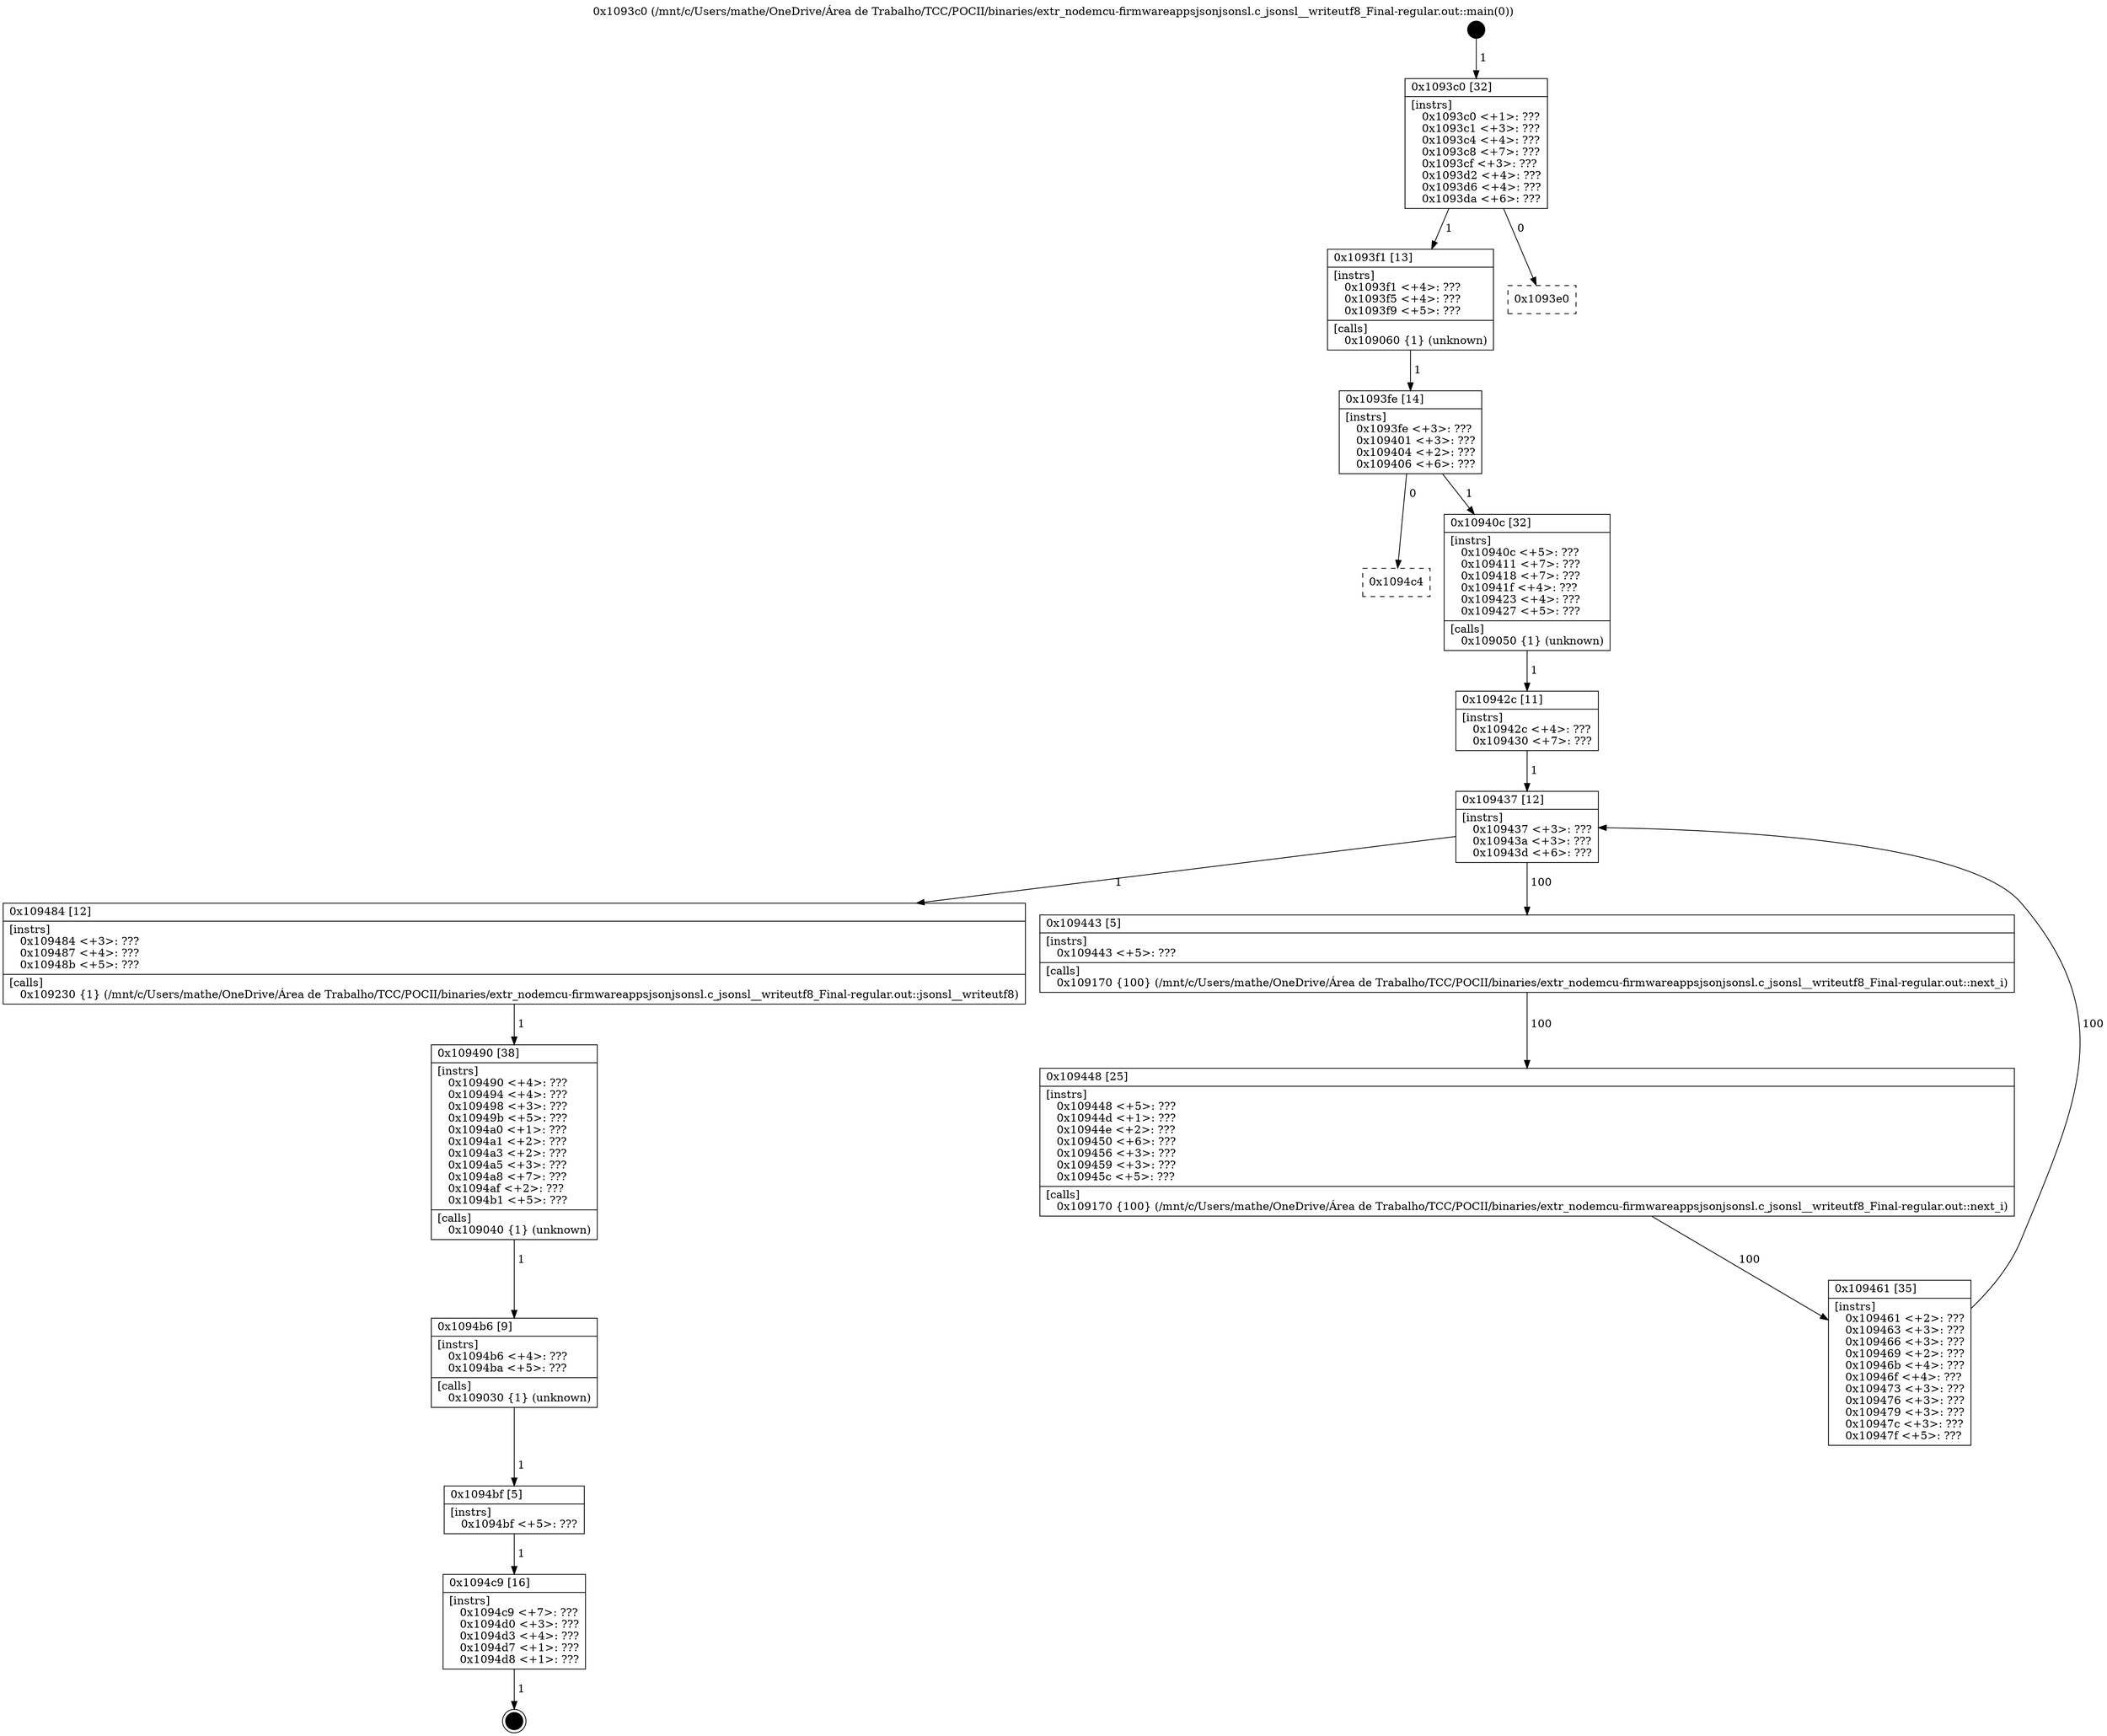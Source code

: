 digraph "0x1093c0" {
  label = "0x1093c0 (/mnt/c/Users/mathe/OneDrive/Área de Trabalho/TCC/POCII/binaries/extr_nodemcu-firmwareappsjsonjsonsl.c_jsonsl__writeutf8_Final-regular.out::main(0))"
  labelloc = "t"
  node[shape=record]

  Entry [label="",width=0.3,height=0.3,shape=circle,fillcolor=black,style=filled]
  "0x1093c0" [label="{
     0x1093c0 [32]\l
     | [instrs]\l
     &nbsp;&nbsp;0x1093c0 \<+1\>: ???\l
     &nbsp;&nbsp;0x1093c1 \<+3\>: ???\l
     &nbsp;&nbsp;0x1093c4 \<+4\>: ???\l
     &nbsp;&nbsp;0x1093c8 \<+7\>: ???\l
     &nbsp;&nbsp;0x1093cf \<+3\>: ???\l
     &nbsp;&nbsp;0x1093d2 \<+4\>: ???\l
     &nbsp;&nbsp;0x1093d6 \<+4\>: ???\l
     &nbsp;&nbsp;0x1093da \<+6\>: ???\l
  }"]
  "0x1093f1" [label="{
     0x1093f1 [13]\l
     | [instrs]\l
     &nbsp;&nbsp;0x1093f1 \<+4\>: ???\l
     &nbsp;&nbsp;0x1093f5 \<+4\>: ???\l
     &nbsp;&nbsp;0x1093f9 \<+5\>: ???\l
     | [calls]\l
     &nbsp;&nbsp;0x109060 \{1\} (unknown)\l
  }"]
  "0x1093e0" [label="{
     0x1093e0\l
  }", style=dashed]
  "0x1093fe" [label="{
     0x1093fe [14]\l
     | [instrs]\l
     &nbsp;&nbsp;0x1093fe \<+3\>: ???\l
     &nbsp;&nbsp;0x109401 \<+3\>: ???\l
     &nbsp;&nbsp;0x109404 \<+2\>: ???\l
     &nbsp;&nbsp;0x109406 \<+6\>: ???\l
  }"]
  "0x1094c4" [label="{
     0x1094c4\l
  }", style=dashed]
  "0x10940c" [label="{
     0x10940c [32]\l
     | [instrs]\l
     &nbsp;&nbsp;0x10940c \<+5\>: ???\l
     &nbsp;&nbsp;0x109411 \<+7\>: ???\l
     &nbsp;&nbsp;0x109418 \<+7\>: ???\l
     &nbsp;&nbsp;0x10941f \<+4\>: ???\l
     &nbsp;&nbsp;0x109423 \<+4\>: ???\l
     &nbsp;&nbsp;0x109427 \<+5\>: ???\l
     | [calls]\l
     &nbsp;&nbsp;0x109050 \{1\} (unknown)\l
  }"]
  Exit [label="",width=0.3,height=0.3,shape=circle,fillcolor=black,style=filled,peripheries=2]
  "0x109437" [label="{
     0x109437 [12]\l
     | [instrs]\l
     &nbsp;&nbsp;0x109437 \<+3\>: ???\l
     &nbsp;&nbsp;0x10943a \<+3\>: ???\l
     &nbsp;&nbsp;0x10943d \<+6\>: ???\l
  }"]
  "0x109484" [label="{
     0x109484 [12]\l
     | [instrs]\l
     &nbsp;&nbsp;0x109484 \<+3\>: ???\l
     &nbsp;&nbsp;0x109487 \<+4\>: ???\l
     &nbsp;&nbsp;0x10948b \<+5\>: ???\l
     | [calls]\l
     &nbsp;&nbsp;0x109230 \{1\} (/mnt/c/Users/mathe/OneDrive/Área de Trabalho/TCC/POCII/binaries/extr_nodemcu-firmwareappsjsonjsonsl.c_jsonsl__writeutf8_Final-regular.out::jsonsl__writeutf8)\l
  }"]
  "0x109443" [label="{
     0x109443 [5]\l
     | [instrs]\l
     &nbsp;&nbsp;0x109443 \<+5\>: ???\l
     | [calls]\l
     &nbsp;&nbsp;0x109170 \{100\} (/mnt/c/Users/mathe/OneDrive/Área de Trabalho/TCC/POCII/binaries/extr_nodemcu-firmwareappsjsonjsonsl.c_jsonsl__writeutf8_Final-regular.out::next_i)\l
  }"]
  "0x109448" [label="{
     0x109448 [25]\l
     | [instrs]\l
     &nbsp;&nbsp;0x109448 \<+5\>: ???\l
     &nbsp;&nbsp;0x10944d \<+1\>: ???\l
     &nbsp;&nbsp;0x10944e \<+2\>: ???\l
     &nbsp;&nbsp;0x109450 \<+6\>: ???\l
     &nbsp;&nbsp;0x109456 \<+3\>: ???\l
     &nbsp;&nbsp;0x109459 \<+3\>: ???\l
     &nbsp;&nbsp;0x10945c \<+5\>: ???\l
     | [calls]\l
     &nbsp;&nbsp;0x109170 \{100\} (/mnt/c/Users/mathe/OneDrive/Área de Trabalho/TCC/POCII/binaries/extr_nodemcu-firmwareappsjsonjsonsl.c_jsonsl__writeutf8_Final-regular.out::next_i)\l
  }"]
  "0x109461" [label="{
     0x109461 [35]\l
     | [instrs]\l
     &nbsp;&nbsp;0x109461 \<+2\>: ???\l
     &nbsp;&nbsp;0x109463 \<+3\>: ???\l
     &nbsp;&nbsp;0x109466 \<+3\>: ???\l
     &nbsp;&nbsp;0x109469 \<+2\>: ???\l
     &nbsp;&nbsp;0x10946b \<+4\>: ???\l
     &nbsp;&nbsp;0x10946f \<+4\>: ???\l
     &nbsp;&nbsp;0x109473 \<+3\>: ???\l
     &nbsp;&nbsp;0x109476 \<+3\>: ???\l
     &nbsp;&nbsp;0x109479 \<+3\>: ???\l
     &nbsp;&nbsp;0x10947c \<+3\>: ???\l
     &nbsp;&nbsp;0x10947f \<+5\>: ???\l
  }"]
  "0x10942c" [label="{
     0x10942c [11]\l
     | [instrs]\l
     &nbsp;&nbsp;0x10942c \<+4\>: ???\l
     &nbsp;&nbsp;0x109430 \<+7\>: ???\l
  }"]
  "0x109490" [label="{
     0x109490 [38]\l
     | [instrs]\l
     &nbsp;&nbsp;0x109490 \<+4\>: ???\l
     &nbsp;&nbsp;0x109494 \<+4\>: ???\l
     &nbsp;&nbsp;0x109498 \<+3\>: ???\l
     &nbsp;&nbsp;0x10949b \<+5\>: ???\l
     &nbsp;&nbsp;0x1094a0 \<+1\>: ???\l
     &nbsp;&nbsp;0x1094a1 \<+2\>: ???\l
     &nbsp;&nbsp;0x1094a3 \<+2\>: ???\l
     &nbsp;&nbsp;0x1094a5 \<+3\>: ???\l
     &nbsp;&nbsp;0x1094a8 \<+7\>: ???\l
     &nbsp;&nbsp;0x1094af \<+2\>: ???\l
     &nbsp;&nbsp;0x1094b1 \<+5\>: ???\l
     | [calls]\l
     &nbsp;&nbsp;0x109040 \{1\} (unknown)\l
  }"]
  "0x1094b6" [label="{
     0x1094b6 [9]\l
     | [instrs]\l
     &nbsp;&nbsp;0x1094b6 \<+4\>: ???\l
     &nbsp;&nbsp;0x1094ba \<+5\>: ???\l
     | [calls]\l
     &nbsp;&nbsp;0x109030 \{1\} (unknown)\l
  }"]
  "0x1094bf" [label="{
     0x1094bf [5]\l
     | [instrs]\l
     &nbsp;&nbsp;0x1094bf \<+5\>: ???\l
  }"]
  "0x1094c9" [label="{
     0x1094c9 [16]\l
     | [instrs]\l
     &nbsp;&nbsp;0x1094c9 \<+7\>: ???\l
     &nbsp;&nbsp;0x1094d0 \<+3\>: ???\l
     &nbsp;&nbsp;0x1094d3 \<+4\>: ???\l
     &nbsp;&nbsp;0x1094d7 \<+1\>: ???\l
     &nbsp;&nbsp;0x1094d8 \<+1\>: ???\l
  }"]
  Entry -> "0x1093c0" [label=" 1"]
  "0x1093c0" -> "0x1093f1" [label=" 1"]
  "0x1093c0" -> "0x1093e0" [label=" 0"]
  "0x1093f1" -> "0x1093fe" [label=" 1"]
  "0x1093fe" -> "0x1094c4" [label=" 0"]
  "0x1093fe" -> "0x10940c" [label=" 1"]
  "0x1094c9" -> Exit [label=" 1"]
  "0x10940c" -> "0x10942c" [label=" 1"]
  "0x109437" -> "0x109484" [label=" 1"]
  "0x109437" -> "0x109443" [label=" 100"]
  "0x109443" -> "0x109448" [label=" 100"]
  "0x109448" -> "0x109461" [label=" 100"]
  "0x10942c" -> "0x109437" [label=" 1"]
  "0x109461" -> "0x109437" [label=" 100"]
  "0x109484" -> "0x109490" [label=" 1"]
  "0x109490" -> "0x1094b6" [label=" 1"]
  "0x1094b6" -> "0x1094bf" [label=" 1"]
  "0x1094bf" -> "0x1094c9" [label=" 1"]
}
